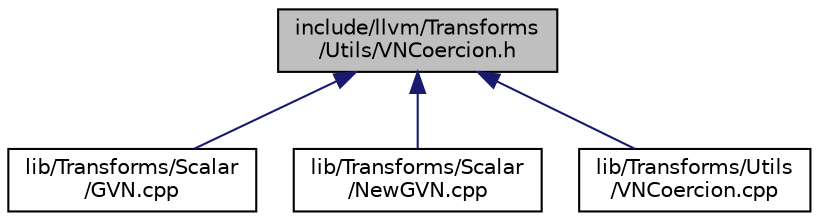 digraph "include/llvm/Transforms/Utils/VNCoercion.h"
{
 // LATEX_PDF_SIZE
  bgcolor="transparent";
  edge [fontname="Helvetica",fontsize="10",labelfontname="Helvetica",labelfontsize="10"];
  node [fontname="Helvetica",fontsize="10",shape=record];
  Node1 [label="include/llvm/Transforms\l/Utils/VNCoercion.h",height=0.2,width=0.4,color="black", fillcolor="grey75", style="filled", fontcolor="black",tooltip=" "];
  Node1 -> Node2 [dir="back",color="midnightblue",fontsize="10",style="solid",fontname="Helvetica"];
  Node2 [label="lib/Transforms/Scalar\l/GVN.cpp",height=0.2,width=0.4,color="black",URL="$GVN_8cpp.html",tooltip=" "];
  Node1 -> Node3 [dir="back",color="midnightblue",fontsize="10",style="solid",fontname="Helvetica"];
  Node3 [label="lib/Transforms/Scalar\l/NewGVN.cpp",height=0.2,width=0.4,color="black",URL="$NewGVN_8cpp.html",tooltip=" "];
  Node1 -> Node4 [dir="back",color="midnightblue",fontsize="10",style="solid",fontname="Helvetica"];
  Node4 [label="lib/Transforms/Utils\l/VNCoercion.cpp",height=0.2,width=0.4,color="black",URL="$VNCoercion_8cpp.html",tooltip=" "];
}
